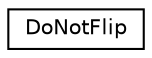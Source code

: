 digraph "Graphical Class Hierarchy"
{
 // LATEX_PDF_SIZE
  edge [fontname="Helvetica",fontsize="10",labelfontname="Helvetica",labelfontsize="10"];
  node [fontname="Helvetica",fontsize="10",shape=record];
  rankdir="LR";
  Node0 [label="DoNotFlip",height=0.2,width=0.4,color="black", fillcolor="white", style="filled",URL="$structDoNotFlip.html",tooltip=" "];
}
